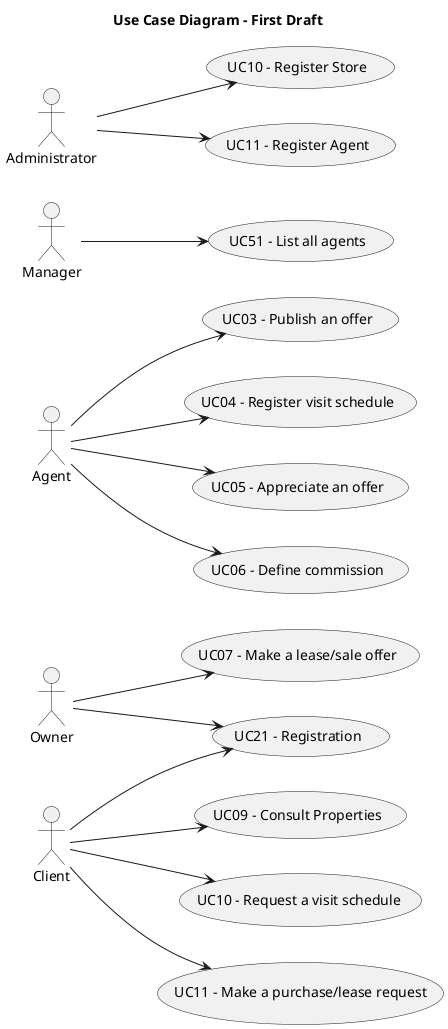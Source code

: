 @startuml
'https://plantuml.com/use-case-diagram

title Use Case Diagram - First Draft

left to right direction

actor :Owner: as Owner
actor :Client: as Client
actor :Agent: as Agent
actor :Manager: as Manager
actor :Administrator: as Administrator

(UC03 - Publish an offer) as (PublishOffer)
(UC04 - Register visit schedule) as (RegisterVisit)
(UC05 - Appreciate an offer) as (AppreciateOffer)
(UC06 - Define commission) as (DefineCommission)
(UC10 - Register Store) as (RegisterBranches)
(UC11 - Register Agent) as (RegisterAgent)
(UC21 - Registration) as (Registration)
(UC07 - Make a lease/sale offer) as (MakeSaleOffer)
(UC09 - Consult Properties) as (ConsultProperties)
(UC10 - Request a visit schedule) as (RequestSchedule)
(UC11 - Make a purchase/lease request) as (MakeRequest)
(UC51 - List all agents) as (ListAgents)

Agent --> (PublishOffer)
Agent --> (RegisterVisit)
Agent --> (AppreciateOffer)
Agent --> (DefineCommission)

Administrator --> (RegisterBranches)
Administrator --> (RegisterAgent)

Client -->(Registration)

Client -->(ConsultProperties)
Client -->(RequestSchedule)
Client -->(MakeRequest)

Owner -->(Registration)
Owner -->(MakeSaleOffer)

Manager -->(ListAgents)


@enduml
